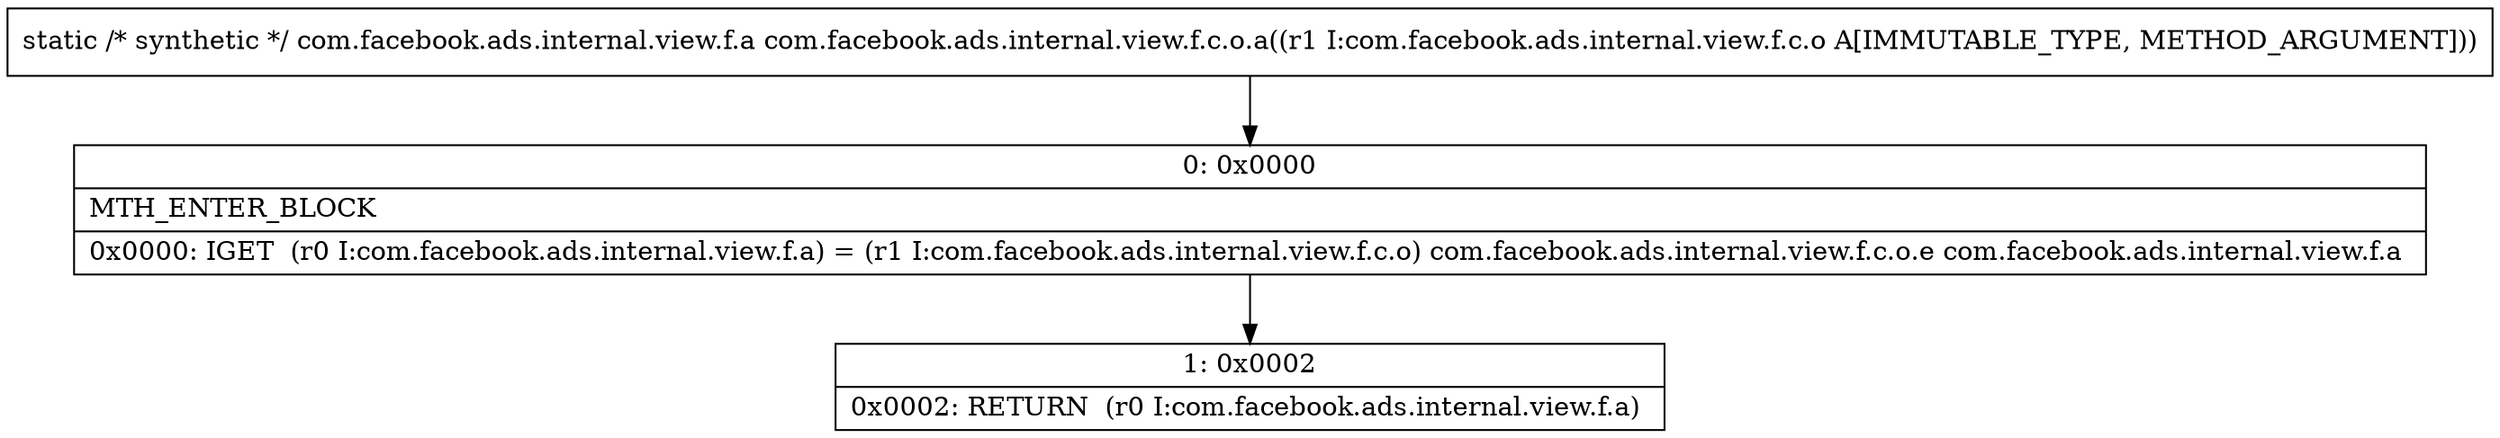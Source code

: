 digraph "CFG forcom.facebook.ads.internal.view.f.c.o.a(Lcom\/facebook\/ads\/internal\/view\/f\/c\/o;)Lcom\/facebook\/ads\/internal\/view\/f\/a;" {
Node_0 [shape=record,label="{0\:\ 0x0000|MTH_ENTER_BLOCK\l|0x0000: IGET  (r0 I:com.facebook.ads.internal.view.f.a) = (r1 I:com.facebook.ads.internal.view.f.c.o) com.facebook.ads.internal.view.f.c.o.e com.facebook.ads.internal.view.f.a \l}"];
Node_1 [shape=record,label="{1\:\ 0x0002|0x0002: RETURN  (r0 I:com.facebook.ads.internal.view.f.a) \l}"];
MethodNode[shape=record,label="{static \/* synthetic *\/ com.facebook.ads.internal.view.f.a com.facebook.ads.internal.view.f.c.o.a((r1 I:com.facebook.ads.internal.view.f.c.o A[IMMUTABLE_TYPE, METHOD_ARGUMENT])) }"];
MethodNode -> Node_0;
Node_0 -> Node_1;
}

